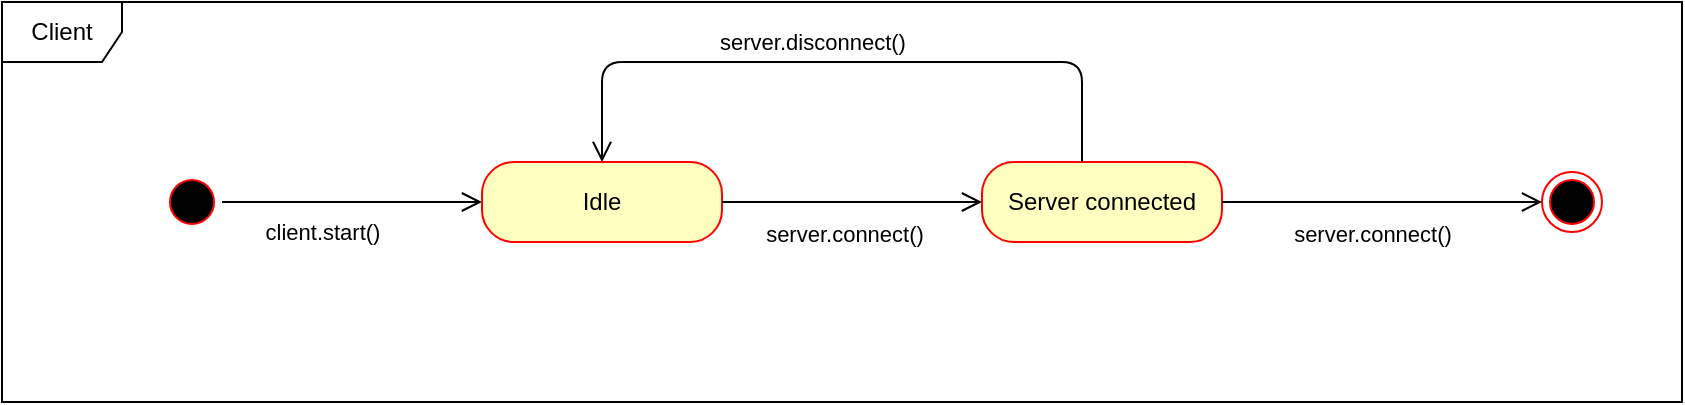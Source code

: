 <mxfile version="15.8.3" type="github" pages="3">
  <diagram name="Page-1" id="58cdce13-f638-feb5-8d6f-7d28b1aa9fa0">
    <mxGraphModel dx="830" dy="694" grid="1" gridSize="10" guides="1" tooltips="1" connect="1" arrows="1" fold="1" page="1" pageScale="1" pageWidth="1169" pageHeight="827" background="none" math="0" shadow="0">
      <root>
        <mxCell id="0" />
        <mxCell id="1" parent="0" />
        <mxCell id="UpGHSna7CEGO6BlTDvq2-2" value="Client" style="shape=umlFrame;whiteSpace=wrap;html=1;" parent="1" vertex="1">
          <mxGeometry x="40" y="40" width="840" height="200" as="geometry" />
        </mxCell>
        <mxCell id="UpGHSna7CEGO6BlTDvq2-3" value="" style="ellipse;html=1;shape=startState;fillColor=#000000;strokeColor=#ff0000;" parent="1" vertex="1">
          <mxGeometry x="120" y="125" width="30" height="30" as="geometry" />
        </mxCell>
        <mxCell id="UpGHSna7CEGO6BlTDvq2-4" value="" style="edgeStyle=orthogonalEdgeStyle;html=1;verticalAlign=bottom;endArrow=open;endSize=8;strokeColor=#000000;rounded=0;entryX=0;entryY=0.5;entryDx=0;entryDy=0;" parent="1" source="UpGHSna7CEGO6BlTDvq2-3" target="UpGHSna7CEGO6BlTDvq2-5" edge="1">
          <mxGeometry relative="1" as="geometry">
            <mxPoint x="135" y="220" as="targetPoint" />
          </mxGeometry>
        </mxCell>
        <mxCell id="UpGHSna7CEGO6BlTDvq2-9" value="client.start()" style="edgeLabel;html=1;align=center;verticalAlign=middle;resizable=0;points=[];" parent="UpGHSna7CEGO6BlTDvq2-4" vertex="1" connectable="0">
          <mxGeometry x="-0.269" relative="1" as="geometry">
            <mxPoint x="2" y="15" as="offset" />
          </mxGeometry>
        </mxCell>
        <mxCell id="UpGHSna7CEGO6BlTDvq2-5" value="Idle" style="rounded=1;whiteSpace=wrap;html=1;arcSize=40;fontColor=#000000;fillColor=#ffffc0;strokeColor=#ff0000;" parent="1" vertex="1">
          <mxGeometry x="280" y="120" width="120" height="40" as="geometry" />
        </mxCell>
        <mxCell id="UpGHSna7CEGO6BlTDvq2-6" value="" style="edgeStyle=orthogonalEdgeStyle;html=1;verticalAlign=bottom;endArrow=open;endSize=8;strokeColor=#000000;rounded=0;" parent="1" source="UpGHSna7CEGO6BlTDvq2-5" target="UpGHSna7CEGO6BlTDvq2-7" edge="1">
          <mxGeometry relative="1" as="geometry">
            <mxPoint x="340" y="220" as="targetPoint" />
          </mxGeometry>
        </mxCell>
        <mxCell id="UpGHSna7CEGO6BlTDvq2-10" value="server.connect()" style="edgeLabel;html=1;align=center;verticalAlign=middle;resizable=0;points=[];" parent="UpGHSna7CEGO6BlTDvq2-6" vertex="1" connectable="0">
          <mxGeometry x="-0.055" y="-2" relative="1" as="geometry">
            <mxPoint x="-1" y="14" as="offset" />
          </mxGeometry>
        </mxCell>
        <mxCell id="UpGHSna7CEGO6BlTDvq2-7" value="Server connected" style="rounded=1;whiteSpace=wrap;html=1;arcSize=40;fontColor=#000000;fillColor=#ffffc0;strokeColor=#ff0000;" parent="1" vertex="1">
          <mxGeometry x="530" y="120" width="120" height="40" as="geometry" />
        </mxCell>
        <mxCell id="UpGHSna7CEGO6BlTDvq2-8" value="" style="edgeStyle=orthogonalEdgeStyle;html=1;verticalAlign=bottom;endArrow=open;endSize=8;strokeColor=#000000;rounded=1;entryX=0.5;entryY=0;entryDx=0;entryDy=0;" parent="1" source="UpGHSna7CEGO6BlTDvq2-7" target="UpGHSna7CEGO6BlTDvq2-5" edge="1">
          <mxGeometry relative="1" as="geometry">
            <mxPoint x="590" y="220" as="targetPoint" />
            <Array as="points">
              <mxPoint x="580" y="70" />
              <mxPoint x="340" y="70" />
            </Array>
          </mxGeometry>
        </mxCell>
        <mxCell id="UpGHSna7CEGO6BlTDvq2-11" value="server.disconnect()" style="edgeLabel;html=1;align=center;verticalAlign=middle;resizable=0;points=[];" parent="UpGHSna7CEGO6BlTDvq2-8" vertex="1" connectable="0">
          <mxGeometry x="0.089" y="-2" relative="1" as="geometry">
            <mxPoint y="-8" as="offset" />
          </mxGeometry>
        </mxCell>
        <mxCell id="UpGHSna7CEGO6BlTDvq2-14" value="" style="ellipse;html=1;shape=endState;fillColor=#000000;strokeColor=#ff0000;" parent="1" vertex="1">
          <mxGeometry x="810" y="125" width="30" height="30" as="geometry" />
        </mxCell>
        <mxCell id="UpGHSna7CEGO6BlTDvq2-15" value="" style="edgeStyle=orthogonalEdgeStyle;html=1;verticalAlign=bottom;endArrow=open;endSize=8;strokeColor=#000000;rounded=0;exitX=1;exitY=0.5;exitDx=0;exitDy=0;entryX=0;entryY=0.5;entryDx=0;entryDy=0;" parent="1" source="UpGHSna7CEGO6BlTDvq2-7" target="UpGHSna7CEGO6BlTDvq2-14" edge="1">
          <mxGeometry relative="1" as="geometry">
            <mxPoint x="790" y="139.41" as="targetPoint" />
            <mxPoint x="660" y="139.41" as="sourcePoint" />
          </mxGeometry>
        </mxCell>
        <mxCell id="UpGHSna7CEGO6BlTDvq2-16" value="server.connect()" style="edgeLabel;html=1;align=center;verticalAlign=middle;resizable=0;points=[];" parent="UpGHSna7CEGO6BlTDvq2-15" vertex="1" connectable="0">
          <mxGeometry x="-0.055" y="-2" relative="1" as="geometry">
            <mxPoint x="-1" y="14" as="offset" />
          </mxGeometry>
        </mxCell>
      </root>
    </mxGraphModel>
  </diagram>
  <diagram id="vrGLWzVzfHFpZHYVvqmW" name="Page-2">
    <mxGraphModel dx="1034" dy="692" grid="1" gridSize="10" guides="1" tooltips="1" connect="1" arrows="1" fold="1" page="1" pageScale="1" pageWidth="1169" pageHeight="827" math="0" shadow="0">
      <root>
        <mxCell id="ALGwzKIRMaJYXLZup9FZ-0" />
        <mxCell id="ALGwzKIRMaJYXLZup9FZ-1" parent="ALGwzKIRMaJYXLZup9FZ-0" />
        <mxCell id="ALGwzKIRMaJYXLZup9FZ-2" value="Server" style="shape=umlFrame;whiteSpace=wrap;html=1;" parent="ALGwzKIRMaJYXLZup9FZ-1" vertex="1">
          <mxGeometry x="80" y="80" width="1020" height="200" as="geometry" />
        </mxCell>
        <mxCell id="ALGwzKIRMaJYXLZup9FZ-3" value="" style="ellipse;html=1;shape=startState;fillColor=#000000;strokeColor=#ff0000;" parent="ALGwzKIRMaJYXLZup9FZ-1" vertex="1">
          <mxGeometry x="110" y="165" width="30" height="30" as="geometry" />
        </mxCell>
        <mxCell id="ALGwzKIRMaJYXLZup9FZ-4" value="" style="edgeStyle=orthogonalEdgeStyle;html=1;verticalAlign=bottom;endArrow=open;endSize=8;strokeColor=#000000;rounded=0;entryX=0;entryY=0.5;entryDx=0;entryDy=0;exitX=1;exitY=0.5;exitDx=0;exitDy=0;" parent="ALGwzKIRMaJYXLZup9FZ-1" source="ALGwzKIRMaJYXLZup9FZ-3" edge="1">
          <mxGeometry relative="1" as="geometry">
            <mxPoint x="240" y="180" as="targetPoint" />
            <mxPoint x="170" y="180" as="sourcePoint" />
          </mxGeometry>
        </mxCell>
        <mxCell id="eaVwH5RqJENmeC3gIoII-27" value="/client.sendHighscore()" style="edgeLabel;html=1;align=center;verticalAlign=middle;resizable=0;points=[];" parent="ALGwzKIRMaJYXLZup9FZ-4" vertex="1" connectable="0">
          <mxGeometry x="-0.102" relative="1" as="geometry">
            <mxPoint y="-19" as="offset" />
          </mxGeometry>
        </mxCell>
        <mxCell id="eaVwH5RqJENmeC3gIoII-6" value="idle" style="rounded=1;whiteSpace=wrap;html=1;arcSize=40;fontColor=#000000;fillColor=#ffffc0;strokeColor=#ff0000;" parent="ALGwzKIRMaJYXLZup9FZ-1" vertex="1">
          <mxGeometry x="240" y="160" width="120" height="40" as="geometry" />
        </mxCell>
        <mxCell id="eaVwH5RqJENmeC3gIoII-8" value="Connected with &lt;br&gt;Client" style="rounded=1;whiteSpace=wrap;html=1;arcSize=40;fontColor=#000000;fillColor=#ffffc0;strokeColor=#ff0000;" parent="ALGwzKIRMaJYXLZup9FZ-1" vertex="1">
          <mxGeometry x="440" y="161" width="120" height="40" as="geometry" />
        </mxCell>
        <mxCell id="eaVwH5RqJENmeC3gIoII-9" value="Get highscore" style="rounded=1;whiteSpace=wrap;html=1;arcSize=40;fontColor=#000000;fillColor=#ffffc0;strokeColor=#ff0000;" parent="ALGwzKIRMaJYXLZup9FZ-1" vertex="1">
          <mxGeometry x="640" y="160" width="120" height="40" as="geometry" />
        </mxCell>
        <mxCell id="eaVwH5RqJENmeC3gIoII-11" value="Save highscore" style="rounded=1;whiteSpace=wrap;html=1;arcSize=40;fontColor=#000000;fillColor=#ffffc0;strokeColor=#ff0000;" parent="ALGwzKIRMaJYXLZup9FZ-1" vertex="1">
          <mxGeometry x="840" y="160" width="120" height="40" as="geometry" />
        </mxCell>
        <mxCell id="eaVwH5RqJENmeC3gIoII-12" value="" style="ellipse;html=1;shape=endState;fillColor=#000000;strokeColor=#ff0000;" parent="ALGwzKIRMaJYXLZup9FZ-1" vertex="1">
          <mxGeometry x="1030" y="166" width="30" height="30" as="geometry" />
        </mxCell>
        <mxCell id="eaVwH5RqJENmeC3gIoII-23" value="" style="edgeStyle=orthogonalEdgeStyle;html=1;verticalAlign=bottom;endArrow=open;endSize=8;strokeColor=#000000;rounded=0;entryX=0;entryY=0.5;entryDx=0;entryDy=0;" parent="ALGwzKIRMaJYXLZup9FZ-1" target="eaVwH5RqJENmeC3gIoII-12" edge="1">
          <mxGeometry relative="1" as="geometry">
            <mxPoint x="1020" y="179.41" as="targetPoint" />
            <mxPoint x="960" y="181" as="sourcePoint" />
          </mxGeometry>
        </mxCell>
        <mxCell id="eaVwH5RqJENmeC3gIoII-24" value="" style="edgeStyle=orthogonalEdgeStyle;html=1;verticalAlign=bottom;endArrow=open;endSize=8;strokeColor=#000000;rounded=0;entryX=0;entryY=0.5;entryDx=0;entryDy=0;" parent="ALGwzKIRMaJYXLZup9FZ-1" target="eaVwH5RqJENmeC3gIoII-11" edge="1">
          <mxGeometry relative="1" as="geometry">
            <mxPoint x="820" y="179.41" as="targetPoint" />
            <mxPoint x="760" y="179.41" as="sourcePoint" />
          </mxGeometry>
        </mxCell>
        <mxCell id="eaVwH5RqJENmeC3gIoII-31" value="data.save()" style="edgeLabel;html=1;align=center;verticalAlign=middle;resizable=0;points=[];" parent="eaVwH5RqJENmeC3gIoII-24" vertex="1" connectable="0">
          <mxGeometry x="-0.119" y="2" relative="1" as="geometry">
            <mxPoint y="-18" as="offset" />
          </mxGeometry>
        </mxCell>
        <mxCell id="eaVwH5RqJENmeC3gIoII-25" value="" style="edgeStyle=orthogonalEdgeStyle;html=1;verticalAlign=bottom;endArrow=open;endSize=8;strokeColor=#000000;rounded=0;entryX=0;entryY=0.5;entryDx=0;entryDy=0;" parent="ALGwzKIRMaJYXLZup9FZ-1" target="eaVwH5RqJENmeC3gIoII-9" edge="1">
          <mxGeometry relative="1" as="geometry">
            <mxPoint x="620" y="179.41" as="targetPoint" />
            <mxPoint x="560" y="179.41" as="sourcePoint" />
          </mxGeometry>
        </mxCell>
        <mxCell id="eaVwH5RqJENmeC3gIoII-30" value="get.highscore()" style="edgeLabel;html=1;align=center;verticalAlign=middle;resizable=0;points=[];" parent="eaVwH5RqJENmeC3gIoII-25" vertex="1" connectable="0">
          <mxGeometry x="0.188" y="1" relative="1" as="geometry">
            <mxPoint x="-8" y="-19" as="offset" />
          </mxGeometry>
        </mxCell>
        <mxCell id="eaVwH5RqJENmeC3gIoII-26" value="" style="edgeStyle=orthogonalEdgeStyle;html=1;verticalAlign=bottom;endArrow=open;endSize=8;strokeColor=#000000;rounded=0;entryX=0;entryY=0.5;entryDx=0;entryDy=0;" parent="ALGwzKIRMaJYXLZup9FZ-1" target="eaVwH5RqJENmeC3gIoII-8" edge="1">
          <mxGeometry relative="1" as="geometry">
            <mxPoint x="420" y="180.41" as="targetPoint" />
            <mxPoint x="360" y="180.41" as="sourcePoint" />
          </mxGeometry>
        </mxCell>
        <mxCell id="eaVwH5RqJENmeC3gIoII-28" value="client.connect()" style="edgeLabel;html=1;align=center;verticalAlign=middle;resizable=0;points=[];" parent="eaVwH5RqJENmeC3gIoII-26" vertex="1" connectable="0">
          <mxGeometry x="-0.178" relative="1" as="geometry">
            <mxPoint x="7" y="-20" as="offset" />
          </mxGeometry>
        </mxCell>
      </root>
    </mxGraphModel>
  </diagram>
  <diagram id="2OjGxddqwtiot9AXBcok" name="Page-3">
    <mxGraphModel dx="976" dy="816" grid="1" gridSize="10" guides="1" tooltips="1" connect="1" arrows="1" fold="1" page="1" pageScale="1" pageWidth="1169" pageHeight="827" math="0" shadow="0">
      <root>
        <mxCell id="OpdPkeY9VMXO83ja3TXy-0" />
        <mxCell id="OpdPkeY9VMXO83ja3TXy-1" parent="OpdPkeY9VMXO83ja3TXy-0" />
        <mxCell id="uuDHBY4rD5HFEVNIIuu0-1" value="" style="ellipse;html=1;shape=startState;fillColor=#000000;strokeColor=#ff0000;" parent="OpdPkeY9VMXO83ja3TXy-1" vertex="1">
          <mxGeometry x="20" y="245" width="30" height="30" as="geometry" />
        </mxCell>
        <mxCell id="uuDHBY4rD5HFEVNIIuu0-2" value="" style="edgeStyle=orthogonalEdgeStyle;html=1;verticalAlign=bottom;endArrow=open;endSize=8;strokeColor=#000000;rounded=0;entryX=0;entryY=0.5;entryDx=0;entryDy=0;" parent="OpdPkeY9VMXO83ja3TXy-1" source="uuDHBY4rD5HFEVNIIuu0-1" target="uuDHBY4rD5HFEVNIIuu0-3" edge="1">
          <mxGeometry relative="1" as="geometry">
            <mxPoint x="65" y="340" as="targetPoint" />
          </mxGeometry>
        </mxCell>
        <mxCell id="uuDHBY4rD5HFEVNIIuu0-5" value="/game running" style="edgeLabel;html=1;align=center;verticalAlign=middle;resizable=0;points=[];" parent="uuDHBY4rD5HFEVNIIuu0-2" vertex="1" connectable="0">
          <mxGeometry x="0.035" y="-2" relative="1" as="geometry">
            <mxPoint x="-2" y="-17" as="offset" />
          </mxGeometry>
        </mxCell>
        <mxCell id="uuDHBY4rD5HFEVNIIuu0-12" style="edgeStyle=orthogonalEdgeStyle;rounded=1;orthogonalLoop=1;jettySize=auto;html=1;exitX=0.75;exitY=0;exitDx=0;exitDy=0;entryX=0.25;entryY=0;entryDx=0;entryDy=0;endArrow=open;endFill=0;strokeColor=#000000;" parent="OpdPkeY9VMXO83ja3TXy-1" source="uuDHBY4rD5HFEVNIIuu0-3" target="uuDHBY4rD5HFEVNIIuu0-7" edge="1">
          <mxGeometry relative="1" as="geometry" />
        </mxCell>
        <mxCell id="am8JQGblw0XkdTDNdwrh-0" value="loseLifepoints[previousLifepoints != Lifepoints]&lt;br&gt;/&amp;lt;calculateNewHighscore&amp;gt;" style="edgeLabel;html=1;align=center;verticalAlign=middle;resizable=0;points=[];" vertex="1" connectable="0" parent="uuDHBY4rD5HFEVNIIuu0-12">
          <mxGeometry y="1" relative="1" as="geometry">
            <mxPoint x="15" y="-19" as="offset" />
          </mxGeometry>
        </mxCell>
        <mxCell id="uuDHBY4rD5HFEVNIIuu0-13" style="edgeStyle=orthogonalEdgeStyle;rounded=1;orthogonalLoop=1;jettySize=auto;html=1;exitX=0.75;exitY=1;exitDx=0;exitDy=0;entryX=0.25;entryY=1;entryDx=0;entryDy=0;endArrow=open;endFill=0;strokeColor=#000000;" parent="OpdPkeY9VMXO83ja3TXy-1" source="uuDHBY4rD5HFEVNIIuu0-3" target="uuDHBY4rD5HFEVNIIuu0-7" edge="1">
          <mxGeometry relative="1" as="geometry" />
        </mxCell>
        <mxCell id="uuDHBY4rD5HFEVNIIuu0-15" value="killEnemy[]&lt;br&gt;/&amp;lt;calculateNewHIghscore&amp;gt;" style="edgeLabel;html=1;align=center;verticalAlign=middle;resizable=0;points=[];" parent="uuDHBY4rD5HFEVNIIuu0-13" vertex="1" connectable="0">
          <mxGeometry x="-0.168" y="1" relative="1" as="geometry">
            <mxPoint x="11" y="21" as="offset" />
          </mxGeometry>
        </mxCell>
        <mxCell id="uuDHBY4rD5HFEVNIIuu0-17" style="edgeStyle=orthogonalEdgeStyle;rounded=1;orthogonalLoop=1;jettySize=auto;html=1;exitX=0.5;exitY=0;exitDx=0;exitDy=0;entryX=0.5;entryY=0;entryDx=0;entryDy=0;endArrow=open;endFill=0;strokeColor=#000000;" parent="OpdPkeY9VMXO83ja3TXy-1" source="uuDHBY4rD5HFEVNIIuu0-3" target="uuDHBY4rD5HFEVNIIuu0-9" edge="1">
          <mxGeometry relative="1" as="geometry">
            <Array as="points">
              <mxPoint x="210" y="160" />
              <mxPoint x="620" y="160" />
            </Array>
          </mxGeometry>
        </mxCell>
        <mxCell id="uuDHBY4rD5HFEVNIIuu0-19" value="gameEnd[lifepoints == 0]&lt;br&gt;/endGame" style="edgeLabel;html=1;align=center;verticalAlign=middle;resizable=0;points=[];" parent="uuDHBY4rD5HFEVNIIuu0-17" vertex="1" connectable="0">
          <mxGeometry x="-0.3" y="-2" relative="1" as="geometry">
            <mxPoint x="60" y="-22" as="offset" />
          </mxGeometry>
        </mxCell>
        <mxCell id="uuDHBY4rD5HFEVNIIuu0-24" value="gameEnd[remainingWaves == 0]&lt;br&gt;/&amp;lt;endGame&amp;gt;" style="edgeStyle=orthogonalEdgeStyle;rounded=1;orthogonalLoop=1;jettySize=auto;html=1;exitX=0.5;exitY=1;exitDx=0;exitDy=0;entryX=0.5;entryY=1;entryDx=0;entryDy=0;endArrow=open;endFill=0;strokeColor=#000000;" parent="OpdPkeY9VMXO83ja3TXy-1" source="uuDHBY4rD5HFEVNIIuu0-3" target="uuDHBY4rD5HFEVNIIuu0-9" edge="1">
          <mxGeometry x="-0.053" y="-30" relative="1" as="geometry">
            <Array as="points">
              <mxPoint x="210" y="360" />
              <mxPoint x="620" y="360" />
            </Array>
            <mxPoint as="offset" />
          </mxGeometry>
        </mxCell>
        <mxCell id="pbSl5Xe006d1OXQMLv6A-11" style="edgeStyle=orthogonalEdgeStyle;rounded=1;orthogonalLoop=1;jettySize=auto;html=1;exitX=0.25;exitY=0;exitDx=0;exitDy=0;entryX=0;entryY=0.5;entryDx=0;entryDy=0;endArrow=open;endFill=0;strokeColor=#000000;" parent="OpdPkeY9VMXO83ja3TXy-1" source="uuDHBY4rD5HFEVNIIuu0-3" target="pbSl5Xe006d1OXQMLv6A-7" edge="1">
          <mxGeometry relative="1" as="geometry">
            <Array as="points">
              <mxPoint x="180" y="90" />
              <mxPoint x="630" y="90" />
            </Array>
          </mxGeometry>
        </mxCell>
        <mxCell id="pbSl5Xe006d1OXQMLv6A-12" value="gameResign[gameResign == 1]&lt;br&gt;/&amp;lt;gameResign&amp;gt;" style="edgeLabel;html=1;align=center;verticalAlign=middle;resizable=0;points=[];" parent="pbSl5Xe006d1OXQMLv6A-11" vertex="1" connectable="0">
          <mxGeometry x="-0.064" y="3" relative="1" as="geometry">
            <mxPoint x="35" y="-17" as="offset" />
          </mxGeometry>
        </mxCell>
        <mxCell id="uuDHBY4rD5HFEVNIIuu0-3" value="in-game" style="rounded=1;whiteSpace=wrap;html=1;arcSize=40;fontColor=#000000;fillColor=#ffffc0;strokeColor=#ff0000;" parent="OpdPkeY9VMXO83ja3TXy-1" vertex="1">
          <mxGeometry x="150" y="240" width="120" height="40" as="geometry" />
        </mxCell>
        <mxCell id="uuDHBY4rD5HFEVNIIuu0-7" value="Update highscore" style="rounded=1;whiteSpace=wrap;html=1;arcSize=40;fontColor=#000000;fillColor=#ffffc0;strokeColor=#ff0000;" parent="OpdPkeY9VMXO83ja3TXy-1" vertex="1">
          <mxGeometry x="360" y="240" width="120" height="40" as="geometry" />
        </mxCell>
        <mxCell id="pbSl5Xe006d1OXQMLv6A-0" style="edgeStyle=orthogonalEdgeStyle;rounded=0;orthogonalLoop=1;jettySize=auto;html=1;exitX=1;exitY=0.5;exitDx=0;exitDy=0;entryX=0;entryY=0.5;entryDx=0;entryDy=0;endArrow=open;endFill=0;strokeColor=#000000;" parent="OpdPkeY9VMXO83ja3TXy-1" source="uuDHBY4rD5HFEVNIIuu0-9" target="uuDHBY4rD5HFEVNIIuu0-10" edge="1">
          <mxGeometry relative="1" as="geometry" />
        </mxCell>
        <mxCell id="pbSl5Xe006d1OXQMLv6A-3" value="/&amp;lt;calculateFinalHighscore&amp;gt;" style="edgeLabel;html=1;align=center;verticalAlign=middle;resizable=0;points=[];" parent="pbSl5Xe006d1OXQMLv6A-0" vertex="1" connectable="0">
          <mxGeometry x="-0.118" y="-2" relative="1" as="geometry">
            <mxPoint x="5" y="-42" as="offset" />
          </mxGeometry>
        </mxCell>
        <mxCell id="uuDHBY4rD5HFEVNIIuu0-9" value="Game ends" style="rounded=1;whiteSpace=wrap;html=1;arcSize=40;fontColor=#000000;fillColor=#ffffc0;strokeColor=#ff0000;" parent="OpdPkeY9VMXO83ja3TXy-1" vertex="1">
          <mxGeometry x="560" y="240" width="120" height="40" as="geometry" />
        </mxCell>
        <mxCell id="pbSl5Xe006d1OXQMLv6A-1" style="edgeStyle=orthogonalEdgeStyle;rounded=0;orthogonalLoop=1;jettySize=auto;html=1;exitX=1;exitY=0.5;exitDx=0;exitDy=0;entryX=0;entryY=0.5;entryDx=0;entryDy=0;endArrow=open;endFill=0;strokeColor=#000000;" parent="OpdPkeY9VMXO83ja3TXy-1" source="uuDHBY4rD5HFEVNIIuu0-10" target="uuDHBY4rD5HFEVNIIuu0-11" edge="1">
          <mxGeometry relative="1" as="geometry" />
        </mxCell>
        <mxCell id="jvbhOujFc1w0AfHWnKpn-0" value="/&amp;lt;sendFinalHighscore&amp;gt;" style="edgeLabel;html=1;align=center;verticalAlign=middle;resizable=0;points=[];" parent="pbSl5Xe006d1OXQMLv6A-1" vertex="1" connectable="0">
          <mxGeometry x="0.007" y="1" relative="1" as="geometry">
            <mxPoint x="5" y="-39" as="offset" />
          </mxGeometry>
        </mxCell>
        <mxCell id="uuDHBY4rD5HFEVNIIuu0-10" value="Final &amp;nbsp;highscore" style="rounded=1;whiteSpace=wrap;html=1;arcSize=40;fontColor=#000000;fillColor=#ffffc0;strokeColor=#ff0000;" parent="OpdPkeY9VMXO83ja3TXy-1" vertex="1">
          <mxGeometry x="760" y="240" width="120" height="40" as="geometry" />
        </mxCell>
        <mxCell id="pbSl5Xe006d1OXQMLv6A-5" style="edgeStyle=orthogonalEdgeStyle;rounded=0;orthogonalLoop=1;jettySize=auto;html=1;exitX=1;exitY=0.5;exitDx=0;exitDy=0;entryX=0;entryY=0.5;entryDx=0;entryDy=0;endArrow=open;endFill=0;strokeColor=#000000;" parent="OpdPkeY9VMXO83ja3TXy-1" source="uuDHBY4rD5HFEVNIIuu0-11" target="pbSl5Xe006d1OXQMLv6A-4" edge="1">
          <mxGeometry relative="1" as="geometry" />
        </mxCell>
        <mxCell id="am8JQGblw0XkdTDNdwrh-1" value="/&amp;lt;&amp;gt;" style="edgeLabel;html=1;align=center;verticalAlign=middle;resizable=0;points=[];" vertex="1" connectable="0" parent="pbSl5Xe006d1OXQMLv6A-5">
          <mxGeometry x="-0.064" relative="1" as="geometry">
            <mxPoint x="-4" y="-40" as="offset" />
          </mxGeometry>
        </mxCell>
        <mxCell id="uuDHBY4rD5HFEVNIIuu0-11" value="Server" style="rounded=1;whiteSpace=wrap;html=1;arcSize=40;fontColor=#000000;fillColor=#ffffc0;strokeColor=#ff0000;" parent="OpdPkeY9VMXO83ja3TXy-1" vertex="1">
          <mxGeometry x="930" y="240" width="120" height="40" as="geometry" />
        </mxCell>
        <mxCell id="pbSl5Xe006d1OXQMLv6A-4" value="" style="ellipse;html=1;shape=endState;fillColor=#000000;strokeColor=#ff0000;" parent="OpdPkeY9VMXO83ja3TXy-1" vertex="1">
          <mxGeometry x="1100" y="245" width="30" height="30" as="geometry" />
        </mxCell>
        <mxCell id="2hEevaReA8Gd2eppqT4W-6" style="edgeStyle=orthogonalEdgeStyle;rounded=1;orthogonalLoop=1;jettySize=auto;html=1;exitX=1;exitY=0.5;exitDx=0;exitDy=0;entryX=0.5;entryY=0;entryDx=0;entryDy=0;endArrow=open;endFill=0;strokeColor=#000000;" parent="OpdPkeY9VMXO83ja3TXy-1" source="pbSl5Xe006d1OXQMLv6A-7" target="pbSl5Xe006d1OXQMLv6A-4" edge="1">
          <mxGeometry relative="1" as="geometry" />
        </mxCell>
        <mxCell id="pbSl5Xe006d1OXQMLv6A-7" value="Game resigning" style="rounded=1;whiteSpace=wrap;html=1;arcSize=40;fontColor=#000000;fillColor=#ffffc0;strokeColor=#ff0000;" parent="OpdPkeY9VMXO83ja3TXy-1" vertex="1">
          <mxGeometry x="640" y="70" width="120" height="40" as="geometry" />
        </mxCell>
      </root>
    </mxGraphModel>
  </diagram>
</mxfile>
